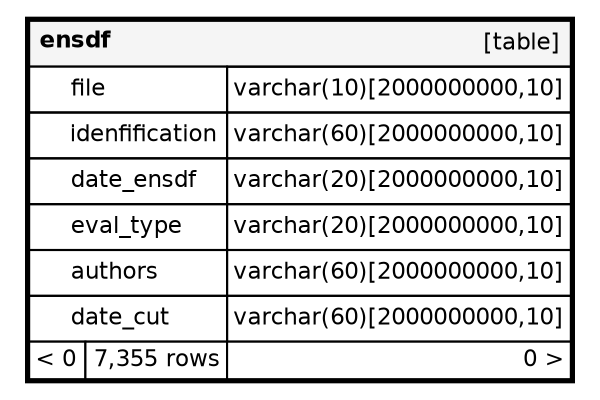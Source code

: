 // dot 2.49 on Windows 10 10.0
// SchemaSpy rev Unknown
digraph "ensdf" {
  graph [
    rankdir="RL"
    bgcolor="#ffffff"
    nodesep="0.18"
    ranksep="0.46"
    fontname="Helvetica"
    fontsize="11"
    ration="compress"
  ];
  node [
    fontname="Helvetica"
    fontsize="11"
    shape="plaintext"
  ];
  edge [
    arrowsize="0.8"
  ];
  "ensdf" [
   label=<
    <TABLE BORDER="2" CELLBORDER="1" CELLSPACING="0" BGCOLOR="#ffffff">
      <TR><TD COLSPAN="4"  BGCOLOR="#f5f5f5"><TABLE BORDER="0" CELLSPACING="0"><TR><TD ALIGN="LEFT"><B>ensdf</B></TD><TD ALIGN="RIGHT">[table]</TD></TR></TABLE></TD></TR>
      <TR><TD PORT="file" COLSPAN="2" BGCOLOR="#ffffff" ALIGN="LEFT"><TABLE BORDER="0" CELLSPACING="0" ALIGN="LEFT"><TR ALIGN="LEFT"><TD ALIGN="LEFT" FIXEDSIZE="TRUE" WIDTH="15" HEIGHT="16"></TD><TD ALIGN="LEFT" FIXEDSIZE="TRUE" WIDTH="74" HEIGHT="16">file</TD></TR></TABLE></TD><TD PORT="file.type" ALIGN="LEFT">varchar(10)[2000000000,10]</TD></TR>
      <TR><TD PORT="idenfification" COLSPAN="2" ALIGN="LEFT"><TABLE BORDER="0" CELLSPACING="0" ALIGN="LEFT"><TR ALIGN="LEFT"><TD ALIGN="LEFT" FIXEDSIZE="TRUE" WIDTH="15" HEIGHT="16"></TD><TD ALIGN="LEFT" FIXEDSIZE="TRUE" WIDTH="74" HEIGHT="16">idenfification</TD></TR></TABLE></TD><TD PORT="idenfification.type" ALIGN="LEFT">varchar(60)[2000000000,10]</TD></TR>
      <TR><TD PORT="date_ensdf" COLSPAN="2" ALIGN="LEFT"><TABLE BORDER="0" CELLSPACING="0" ALIGN="LEFT"><TR ALIGN="LEFT"><TD ALIGN="LEFT" FIXEDSIZE="TRUE" WIDTH="15" HEIGHT="16"></TD><TD ALIGN="LEFT" FIXEDSIZE="TRUE" WIDTH="74" HEIGHT="16">date_ensdf</TD></TR></TABLE></TD><TD PORT="date_ensdf.type" ALIGN="LEFT">varchar(20)[2000000000,10]</TD></TR>
      <TR><TD PORT="eval_type" COLSPAN="2" ALIGN="LEFT"><TABLE BORDER="0" CELLSPACING="0" ALIGN="LEFT"><TR ALIGN="LEFT"><TD ALIGN="LEFT" FIXEDSIZE="TRUE" WIDTH="15" HEIGHT="16"></TD><TD ALIGN="LEFT" FIXEDSIZE="TRUE" WIDTH="74" HEIGHT="16">eval_type</TD></TR></TABLE></TD><TD PORT="eval_type.type" ALIGN="LEFT">varchar(20)[2000000000,10]</TD></TR>
      <TR><TD PORT="authors" COLSPAN="2" ALIGN="LEFT"><TABLE BORDER="0" CELLSPACING="0" ALIGN="LEFT"><TR ALIGN="LEFT"><TD ALIGN="LEFT" FIXEDSIZE="TRUE" WIDTH="15" HEIGHT="16"></TD><TD ALIGN="LEFT" FIXEDSIZE="TRUE" WIDTH="74" HEIGHT="16">authors</TD></TR></TABLE></TD><TD PORT="authors.type" ALIGN="LEFT">varchar(60)[2000000000,10]</TD></TR>
      <TR><TD PORT="date_cut" COLSPAN="2" ALIGN="LEFT"><TABLE BORDER="0" CELLSPACING="0" ALIGN="LEFT"><TR ALIGN="LEFT"><TD ALIGN="LEFT" FIXEDSIZE="TRUE" WIDTH="15" HEIGHT="16"></TD><TD ALIGN="LEFT" FIXEDSIZE="TRUE" WIDTH="74" HEIGHT="16">date_cut</TD></TR></TABLE></TD><TD PORT="date_cut.type" ALIGN="LEFT">varchar(60)[2000000000,10]</TD></TR>
      <TR><TD ALIGN="LEFT" BGCOLOR="#ffffff">&lt; 0</TD><TD ALIGN="RIGHT" BGCOLOR="#ffffff">7,355 rows</TD><TD ALIGN="RIGHT" BGCOLOR="#ffffff">0 &gt;</TD></TR>
    </TABLE>>
    URL="tables/ensdf.html"
    tooltip="ensdf"
  ];
}
